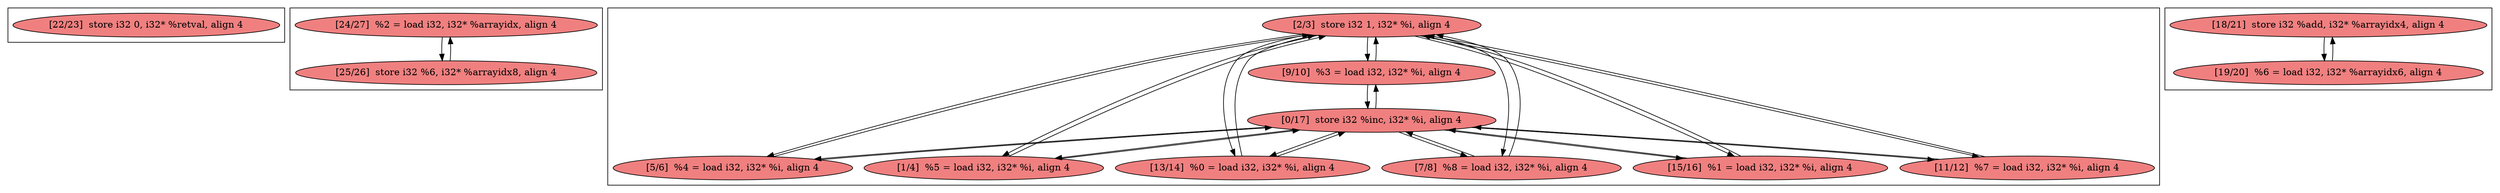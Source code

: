 
digraph G {





subgraph cluster3 {


node45 [fillcolor=lightcoral,label="[22/23]  store i32 0, i32* %retval, align 4",shape=ellipse,style=filled ]



}

subgraph cluster2 {


node44 [fillcolor=lightcoral,label="[24/27]  %2 = load i32, i32* %arrayidx, align 4",shape=ellipse,style=filled ]
node43 [fillcolor=lightcoral,label="[25/26]  store i32 %6, i32* %arrayidx8, align 4",shape=ellipse,style=filled ]

node43->node44 [ ]
node44->node43 [ ]


}

subgraph cluster0 {


node39 [fillcolor=lightcoral,label="[2/3]  store i32 1, i32* %i, align 4",shape=ellipse,style=filled ]
node40 [fillcolor=lightcoral,label="[9/10]  %3 = load i32, i32* %i, align 4",shape=ellipse,style=filled ]
node33 [fillcolor=lightcoral,label="[13/14]  %0 = load i32, i32* %i, align 4",shape=ellipse,style=filled ]
node36 [fillcolor=lightcoral,label="[0/17]  store i32 %inc, i32* %i, align 4",shape=ellipse,style=filled ]
node38 [fillcolor=lightcoral,label="[7/8]  %8 = load i32, i32* %i, align 4",shape=ellipse,style=filled ]
node32 [fillcolor=lightcoral,label="[15/16]  %1 = load i32, i32* %i, align 4",shape=ellipse,style=filled ]
node34 [fillcolor=lightcoral,label="[11/12]  %7 = load i32, i32* %i, align 4",shape=ellipse,style=filled ]
node37 [fillcolor=lightcoral,label="[5/6]  %4 = load i32, i32* %i, align 4",shape=ellipse,style=filled ]
node35 [fillcolor=lightcoral,label="[1/4]  %5 = load i32, i32* %i, align 4",shape=ellipse,style=filled ]

node36->node38 [ ]
node36->node33 [ ]
node33->node36 [ ]
node39->node35 [ ]
node36->node35 [ ]
node35->node36 [ ]
node35->node39 [ ]
node32->node39 [ ]
node39->node32 [ ]
node38->node36 [ ]
node32->node36 [ ]
node39->node37 [ ]
node33->node39 [ ]
node40->node39 [ ]
node39->node40 [ ]
node39->node34 [ ]
node34->node36 [ ]
node37->node39 [ ]
node40->node36 [ ]
node34->node39 [ ]
node36->node37 [ ]
node39->node38 [ ]
node39->node33 [ ]
node38->node39 [ ]
node36->node40 [ ]
node37->node36 [ ]
node36->node34 [ ]
node36->node32 [ ]


}

subgraph cluster1 {


node42 [fillcolor=lightcoral,label="[18/21]  store i32 %add, i32* %arrayidx4, align 4",shape=ellipse,style=filled ]
node41 [fillcolor=lightcoral,label="[19/20]  %6 = load i32, i32* %arrayidx6, align 4",shape=ellipse,style=filled ]

node41->node42 [ ]
node42->node41 [ ]


}

}
